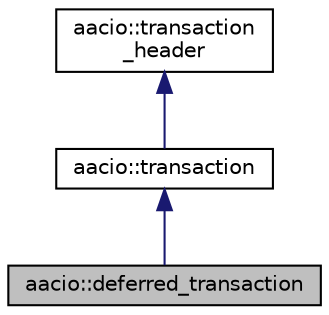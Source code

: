 digraph "aacio::deferred_transaction"
{
  edge [fontname="Helvetica",fontsize="10",labelfontname="Helvetica",labelfontsize="10"];
  node [fontname="Helvetica",fontsize="10",shape=record];
  Node0 [label="aacio::deferred_transaction",height=0.2,width=0.4,color="black", fillcolor="grey75", style="filled", fontcolor="black"];
  Node1 -> Node0 [dir="back",color="midnightblue",fontsize="10",style="solid",fontname="Helvetica"];
  Node1 [label="aacio::transaction",height=0.2,width=0.4,color="black", fillcolor="white", style="filled",URL="$classaacio_1_1transaction.html"];
  Node2 -> Node1 [dir="back",color="midnightblue",fontsize="10",style="solid",fontname="Helvetica"];
  Node2 [label="aacio::transaction\l_header",height=0.2,width=0.4,color="black", fillcolor="white", style="filled",URL="$classaacio_1_1transaction__header.html"];
}
